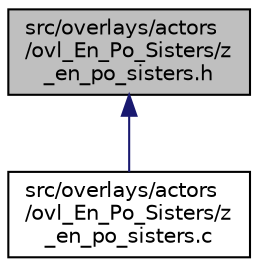 digraph "src/overlays/actors/ovl_En_Po_Sisters/z_en_po_sisters.h"
{
 // LATEX_PDF_SIZE
  edge [fontname="Helvetica",fontsize="10",labelfontname="Helvetica",labelfontsize="10"];
  node [fontname="Helvetica",fontsize="10",shape=record];
  Node1 [label="src/overlays/actors\l/ovl_En_Po_Sisters/z\l_en_po_sisters.h",height=0.2,width=0.4,color="black", fillcolor="grey75", style="filled", fontcolor="black",tooltip=" "];
  Node1 -> Node2 [dir="back",color="midnightblue",fontsize="10",style="solid",fontname="Helvetica"];
  Node2 [label="src/overlays/actors\l/ovl_En_Po_Sisters/z\l_en_po_sisters.c",height=0.2,width=0.4,color="black", fillcolor="white", style="filled",URL="$d9/d3f/z__en__po__sisters_8c.html",tooltip=" "];
}
